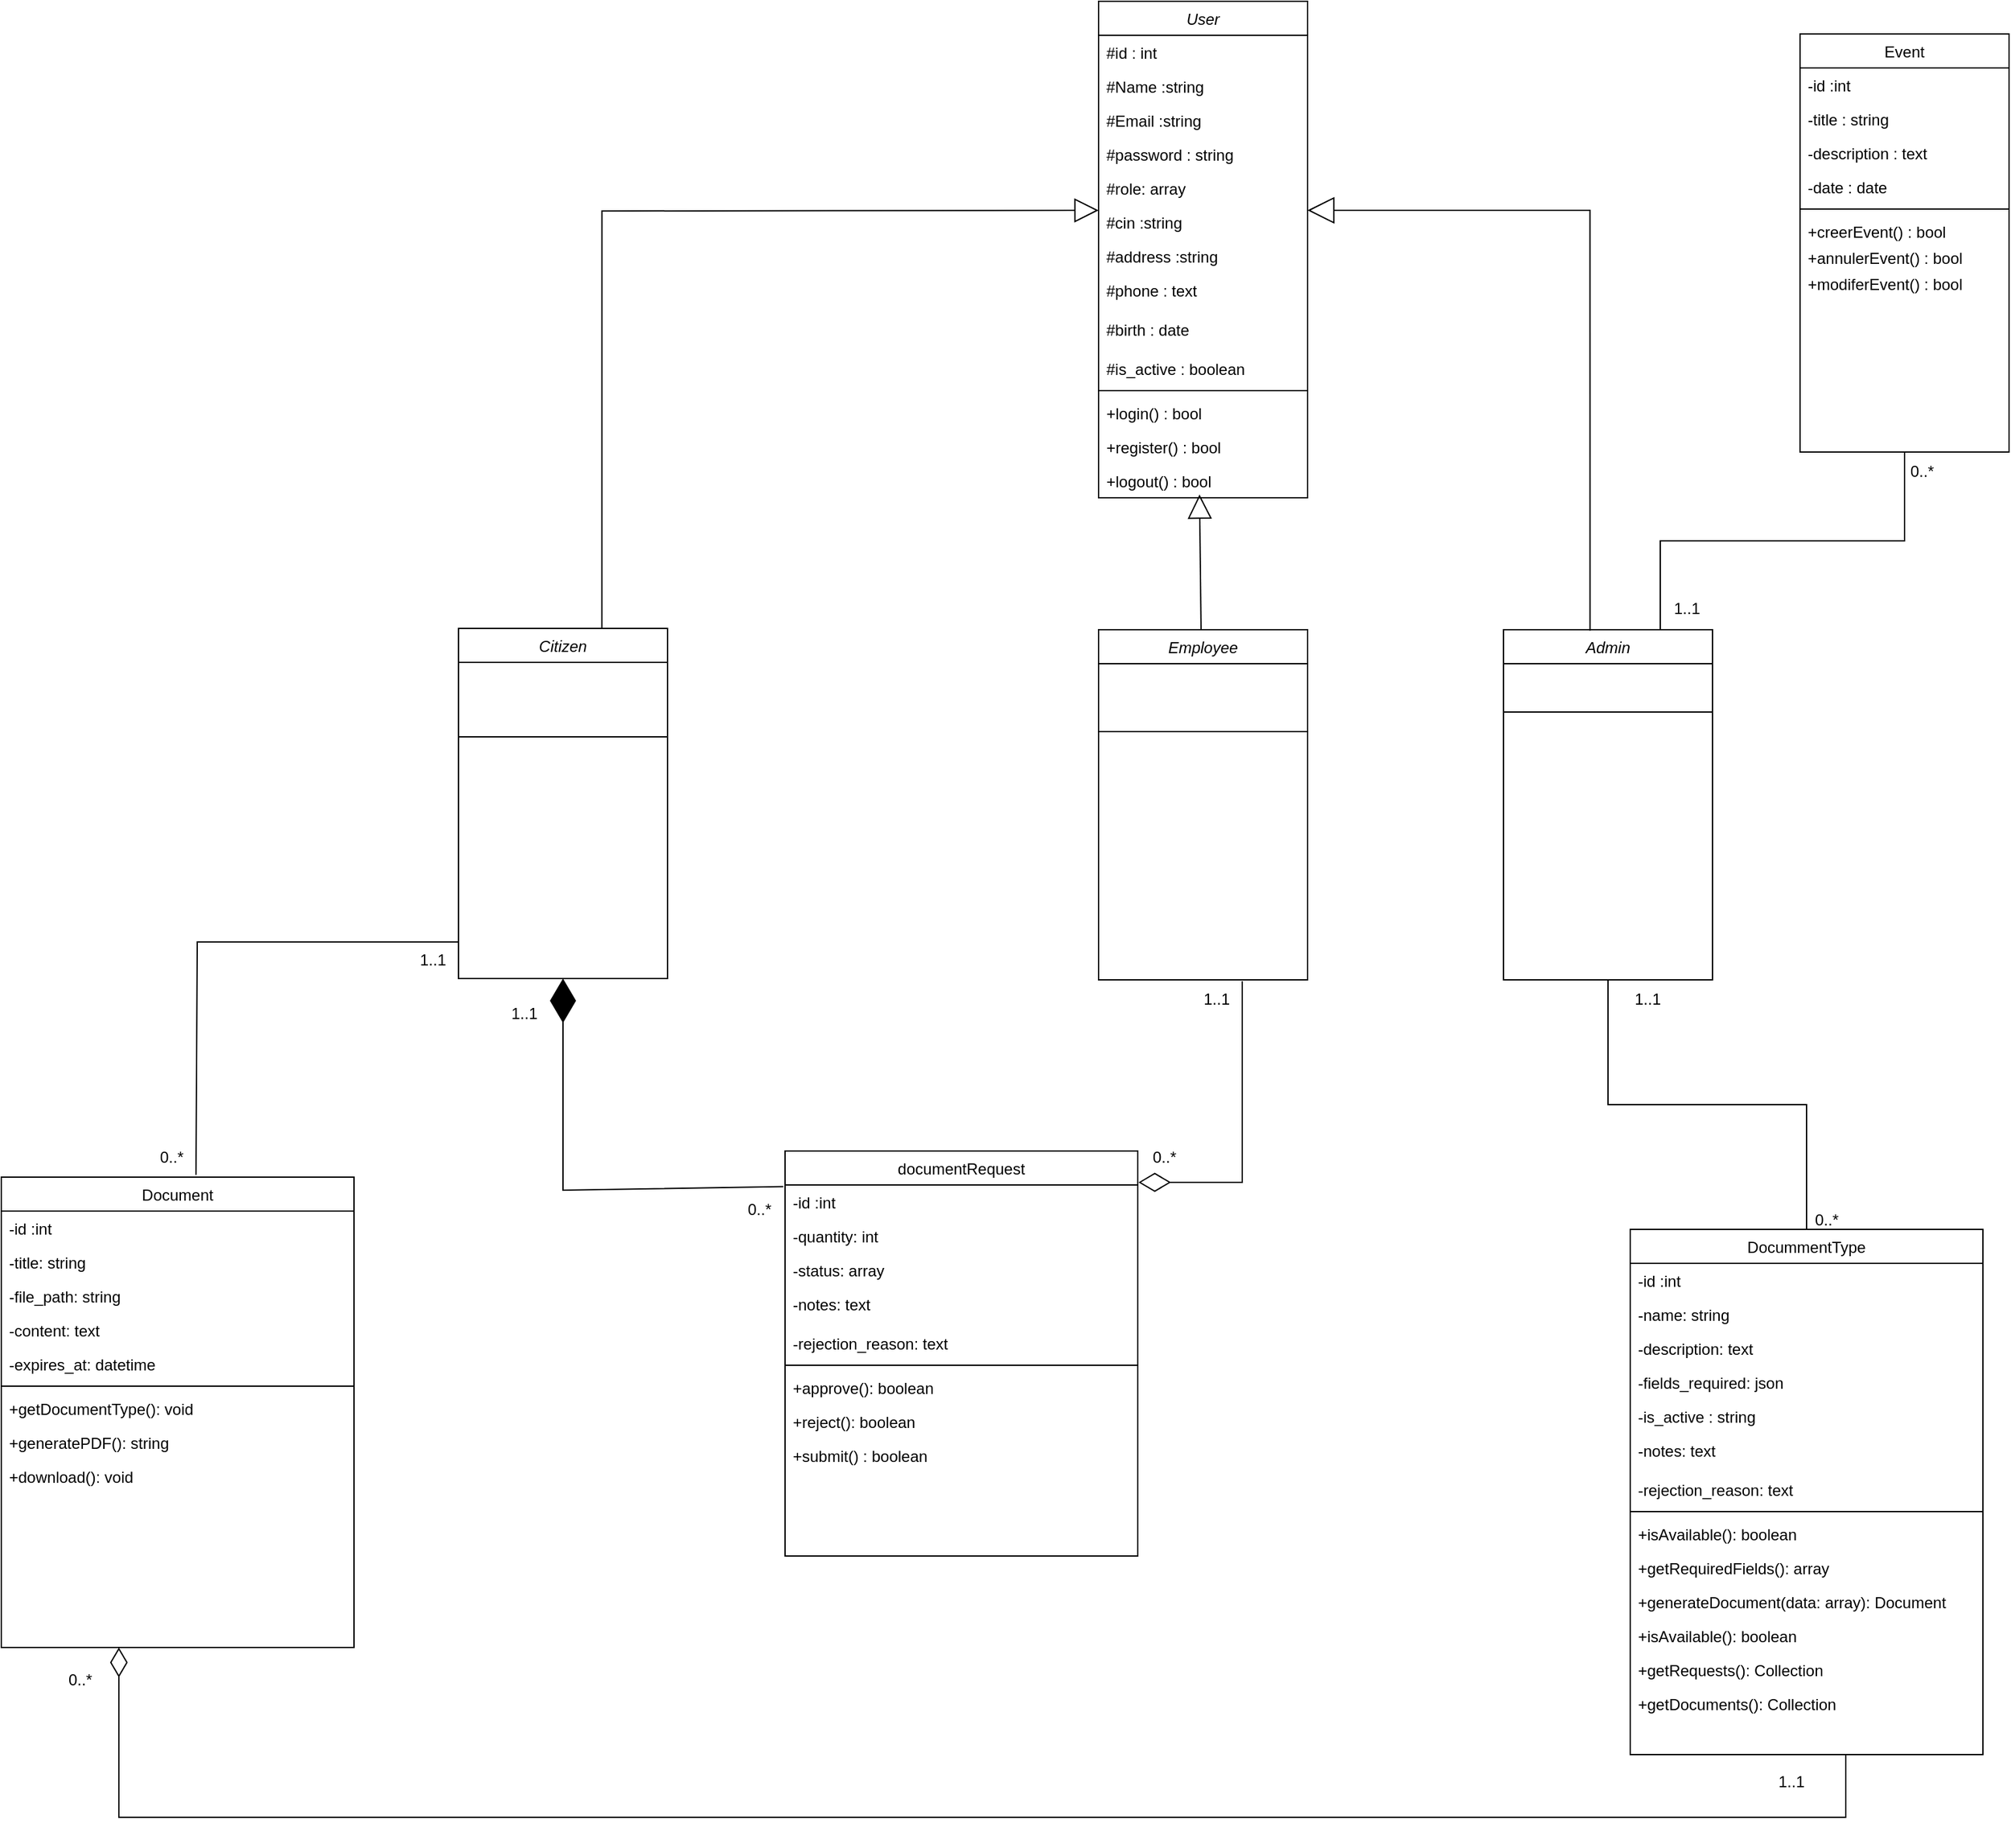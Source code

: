 <mxfile version="26.2.15">
  <diagram id="C5RBs43oDa-KdzZeNtuy" name="Page-1">
    <mxGraphModel dx="3996" dy="1869" grid="1" gridSize="10" guides="1" tooltips="1" connect="1" arrows="1" fold="1" page="1" pageScale="1" pageWidth="827" pageHeight="1169" math="0" shadow="0">
      <root>
        <mxCell id="WIyWlLk6GJQsqaUBKTNV-0" />
        <mxCell id="WIyWlLk6GJQsqaUBKTNV-1" parent="WIyWlLk6GJQsqaUBKTNV-0" />
        <mxCell id="zkfFHV4jXpPFQw0GAbJ--0" value="User" style="swimlane;fontStyle=2;align=center;verticalAlign=top;childLayout=stackLayout;horizontal=1;startSize=26;horizontalStack=0;resizeParent=1;resizeLast=0;collapsible=1;marginBottom=0;rounded=0;shadow=0;strokeWidth=1;" parent="WIyWlLk6GJQsqaUBKTNV-1" vertex="1">
          <mxGeometry x="62" y="240" width="160" height="380" as="geometry">
            <mxRectangle x="230" y="140" width="160" height="26" as="alternateBounds" />
          </mxGeometry>
        </mxCell>
        <mxCell id="zkfFHV4jXpPFQw0GAbJ--1" value="#id : int" style="text;align=left;verticalAlign=top;spacingLeft=4;spacingRight=4;overflow=hidden;rotatable=0;points=[[0,0.5],[1,0.5]];portConstraint=eastwest;" parent="zkfFHV4jXpPFQw0GAbJ--0" vertex="1">
          <mxGeometry y="26" width="160" height="26" as="geometry" />
        </mxCell>
        <mxCell id="ag1lQDkfpdhVlCk6B-0z-128" value="#Name :string" style="text;align=left;verticalAlign=top;spacingLeft=4;spacingRight=4;overflow=hidden;rotatable=0;points=[[0,0.5],[1,0.5]];portConstraint=eastwest;" parent="zkfFHV4jXpPFQw0GAbJ--0" vertex="1">
          <mxGeometry y="52" width="160" height="26" as="geometry" />
        </mxCell>
        <mxCell id="ag1lQDkfpdhVlCk6B-0z-3" value="#Email :string" style="text;align=left;verticalAlign=top;spacingLeft=4;spacingRight=4;overflow=hidden;rotatable=0;points=[[0,0.5],[1,0.5]];portConstraint=eastwest;rounded=0;shadow=0;html=0;" parent="zkfFHV4jXpPFQw0GAbJ--0" vertex="1">
          <mxGeometry y="78" width="160" height="26" as="geometry" />
        </mxCell>
        <mxCell id="ag1lQDkfpdhVlCk6B-0z-4" value="#password : string" style="text;align=left;verticalAlign=top;spacingLeft=4;spacingRight=4;overflow=hidden;rotatable=0;points=[[0,0.5],[1,0.5]];portConstraint=eastwest;rounded=0;shadow=0;html=0;" parent="zkfFHV4jXpPFQw0GAbJ--0" vertex="1">
          <mxGeometry y="104" width="160" height="26" as="geometry" />
        </mxCell>
        <mxCell id="ag1lQDkfpdhVlCk6B-0z-127" value="#role: array" style="text;align=left;verticalAlign=top;spacingLeft=4;spacingRight=4;overflow=hidden;rotatable=0;points=[[0,0.5],[1,0.5]];portConstraint=eastwest;rounded=0;shadow=0;html=0;" parent="zkfFHV4jXpPFQw0GAbJ--0" vertex="1">
          <mxGeometry y="130" width="160" height="26" as="geometry" />
        </mxCell>
        <mxCell id="ftbMH1nV_2yftTIVsVUq-0" value="#cin :string" style="text;align=left;verticalAlign=top;spacingLeft=4;spacingRight=4;overflow=hidden;rotatable=0;points=[[0,0.5],[1,0.5]];portConstraint=eastwest;" vertex="1" parent="zkfFHV4jXpPFQw0GAbJ--0">
          <mxGeometry y="156" width="160" height="26" as="geometry" />
        </mxCell>
        <mxCell id="ftbMH1nV_2yftTIVsVUq-1" value="#address :string" style="text;align=left;verticalAlign=top;spacingLeft=4;spacingRight=4;overflow=hidden;rotatable=0;points=[[0,0.5],[1,0.5]];portConstraint=eastwest;" vertex="1" parent="zkfFHV4jXpPFQw0GAbJ--0">
          <mxGeometry y="182" width="160" height="26" as="geometry" />
        </mxCell>
        <mxCell id="ftbMH1nV_2yftTIVsVUq-3" value="#phone : text " style="text;align=left;verticalAlign=top;spacingLeft=4;spacingRight=4;overflow=hidden;rotatable=0;points=[[0,0.5],[1,0.5]];portConstraint=eastwest;" vertex="1" parent="zkfFHV4jXpPFQw0GAbJ--0">
          <mxGeometry y="208" width="160" height="30" as="geometry" />
        </mxCell>
        <mxCell id="ftbMH1nV_2yftTIVsVUq-2" value="#birth : date " style="text;align=left;verticalAlign=top;spacingLeft=4;spacingRight=4;overflow=hidden;rotatable=0;points=[[0,0.5],[1,0.5]];portConstraint=eastwest;" vertex="1" parent="zkfFHV4jXpPFQw0GAbJ--0">
          <mxGeometry y="238" width="160" height="30" as="geometry" />
        </mxCell>
        <mxCell id="zkfFHV4jXpPFQw0GAbJ--3" value="#is_active : boolean" style="text;align=left;verticalAlign=top;spacingLeft=4;spacingRight=4;overflow=hidden;rotatable=0;points=[[0,0.5],[1,0.5]];portConstraint=eastwest;rounded=0;shadow=0;html=0;" parent="zkfFHV4jXpPFQw0GAbJ--0" vertex="1">
          <mxGeometry y="268" width="160" height="26" as="geometry" />
        </mxCell>
        <mxCell id="zkfFHV4jXpPFQw0GAbJ--4" value="" style="line;html=1;strokeWidth=1;align=left;verticalAlign=middle;spacingTop=-1;spacingLeft=3;spacingRight=3;rotatable=0;labelPosition=right;points=[];portConstraint=eastwest;" parent="zkfFHV4jXpPFQw0GAbJ--0" vertex="1">
          <mxGeometry y="294" width="160" height="8" as="geometry" />
        </mxCell>
        <mxCell id="zkfFHV4jXpPFQw0GAbJ--5" value="+login() : bool" style="text;align=left;verticalAlign=top;spacingLeft=4;spacingRight=4;overflow=hidden;rotatable=0;points=[[0,0.5],[1,0.5]];portConstraint=eastwest;" parent="zkfFHV4jXpPFQw0GAbJ--0" vertex="1">
          <mxGeometry y="302" width="160" height="26" as="geometry" />
        </mxCell>
        <mxCell id="ag1lQDkfpdhVlCk6B-0z-0" value="+register() : bool" style="text;align=left;verticalAlign=top;spacingLeft=4;spacingRight=4;overflow=hidden;rotatable=0;points=[[0,0.5],[1,0.5]];portConstraint=eastwest;rounded=0;shadow=0;html=0;" parent="zkfFHV4jXpPFQw0GAbJ--0" vertex="1">
          <mxGeometry y="328" width="160" height="26" as="geometry" />
        </mxCell>
        <mxCell id="ftbMH1nV_2yftTIVsVUq-6" value="+logout() : bool" style="text;align=left;verticalAlign=top;spacingLeft=4;spacingRight=4;overflow=hidden;rotatable=0;points=[[0,0.5],[1,0.5]];portConstraint=eastwest;rounded=0;shadow=0;html=0;" vertex="1" parent="zkfFHV4jXpPFQw0GAbJ--0">
          <mxGeometry y="354" width="160" height="26" as="geometry" />
        </mxCell>
        <mxCell id="ag1lQDkfpdhVlCk6B-0z-21" value="Event" style="swimlane;fontStyle=0;align=center;verticalAlign=top;childLayout=stackLayout;horizontal=1;startSize=26;horizontalStack=0;resizeParent=1;resizeLast=0;collapsible=1;marginBottom=0;rounded=0;shadow=0;strokeWidth=1;" parent="WIyWlLk6GJQsqaUBKTNV-1" vertex="1">
          <mxGeometry x="599" y="265" width="160" height="320" as="geometry">
            <mxRectangle x="340" y="380" width="170" height="26" as="alternateBounds" />
          </mxGeometry>
        </mxCell>
        <mxCell id="ag1lQDkfpdhVlCk6B-0z-22" value="-id :int" style="text;align=left;verticalAlign=top;spacingLeft=4;spacingRight=4;overflow=hidden;rotatable=0;points=[[0,0.5],[1,0.5]];portConstraint=eastwest;" parent="ag1lQDkfpdhVlCk6B-0z-21" vertex="1">
          <mxGeometry y="26" width="160" height="26" as="geometry" />
        </mxCell>
        <mxCell id="ag1lQDkfpdhVlCk6B-0z-23" value="-title : string" style="text;align=left;verticalAlign=top;spacingLeft=4;spacingRight=4;overflow=hidden;rotatable=0;points=[[0,0.5],[1,0.5]];portConstraint=eastwest;" parent="ag1lQDkfpdhVlCk6B-0z-21" vertex="1">
          <mxGeometry y="52" width="160" height="26" as="geometry" />
        </mxCell>
        <mxCell id="ag1lQDkfpdhVlCk6B-0z-24" value="-description : text" style="text;align=left;verticalAlign=top;spacingLeft=4;spacingRight=4;overflow=hidden;rotatable=0;points=[[0,0.5],[1,0.5]];portConstraint=eastwest;" parent="ag1lQDkfpdhVlCk6B-0z-21" vertex="1">
          <mxGeometry y="78" width="160" height="26" as="geometry" />
        </mxCell>
        <mxCell id="ag1lQDkfpdhVlCk6B-0z-25" value="-date : date" style="text;align=left;verticalAlign=top;spacingLeft=4;spacingRight=4;overflow=hidden;rotatable=0;points=[[0,0.5],[1,0.5]];portConstraint=eastwest;" parent="ag1lQDkfpdhVlCk6B-0z-21" vertex="1">
          <mxGeometry y="104" width="160" height="26" as="geometry" />
        </mxCell>
        <mxCell id="ag1lQDkfpdhVlCk6B-0z-29" value="" style="line;html=1;strokeWidth=1;align=left;verticalAlign=middle;spacingTop=-1;spacingLeft=3;spacingRight=3;rotatable=0;labelPosition=right;points=[];portConstraint=eastwest;" parent="ag1lQDkfpdhVlCk6B-0z-21" vertex="1">
          <mxGeometry y="130" width="160" height="8" as="geometry" />
        </mxCell>
        <mxCell id="ag1lQDkfpdhVlCk6B-0z-30" value="+creerEvent() : bool" style="text;align=left;verticalAlign=top;spacingLeft=4;spacingRight=4;overflow=hidden;rotatable=0;points=[[0,0.5],[1,0.5]];portConstraint=eastwest;rounded=0;shadow=0;html=0;" parent="ag1lQDkfpdhVlCk6B-0z-21" vertex="1">
          <mxGeometry y="138" width="160" height="20" as="geometry" />
        </mxCell>
        <mxCell id="ag1lQDkfpdhVlCk6B-0z-35" value="+annulerEvent() : bool" style="text;align=left;verticalAlign=top;spacingLeft=4;spacingRight=4;overflow=hidden;rotatable=0;points=[[0,0.5],[1,0.5]];portConstraint=eastwest;rounded=0;shadow=0;html=0;" parent="ag1lQDkfpdhVlCk6B-0z-21" vertex="1">
          <mxGeometry y="158" width="160" height="20" as="geometry" />
        </mxCell>
        <mxCell id="ag1lQDkfpdhVlCk6B-0z-36" value="+modiferEvent() : bool" style="text;align=left;verticalAlign=top;spacingLeft=4;spacingRight=4;overflow=hidden;rotatable=0;points=[[0,0.5],[1,0.5]];portConstraint=eastwest;rounded=0;shadow=0;html=0;" parent="ag1lQDkfpdhVlCk6B-0z-21" vertex="1">
          <mxGeometry y="178" width="160" height="20" as="geometry" />
        </mxCell>
        <mxCell id="ag1lQDkfpdhVlCk6B-0z-31" value="" style="endArrow=none;endSize=23;endFill=1;shadow=0;strokeWidth=1;rounded=0;curved=0;edgeStyle=elbowEdgeStyle;elbow=vertical;startFill=0;entryX=0.75;entryY=0;entryDx=0;entryDy=0;startSize=24;startArrow=none;sourcePerimeterSpacing=0;" parent="WIyWlLk6GJQsqaUBKTNV-1" source="ag1lQDkfpdhVlCk6B-0z-21" target="ag1lQDkfpdhVlCk6B-0z-162" edge="1">
          <mxGeometry width="160" relative="1" as="geometry">
            <mxPoint x="279" y="453" as="sourcePoint" />
            <mxPoint x="449" y="321" as="targetPoint" />
          </mxGeometry>
        </mxCell>
        <mxCell id="ag1lQDkfpdhVlCk6B-0z-51" value="documentRequest" style="swimlane;fontStyle=0;align=center;verticalAlign=top;childLayout=stackLayout;horizontal=1;startSize=26;horizontalStack=0;resizeParent=1;resizeLast=0;collapsible=1;marginBottom=0;rounded=0;shadow=0;strokeWidth=1;" parent="WIyWlLk6GJQsqaUBKTNV-1" vertex="1">
          <mxGeometry x="-178" y="1120" width="270" height="310" as="geometry">
            <mxRectangle x="340" y="380" width="170" height="26" as="alternateBounds" />
          </mxGeometry>
        </mxCell>
        <mxCell id="ag1lQDkfpdhVlCk6B-0z-52" value="-id :int" style="text;align=left;verticalAlign=top;spacingLeft=4;spacingRight=4;overflow=hidden;rotatable=0;points=[[0,0.5],[1,0.5]];portConstraint=eastwest;" parent="ag1lQDkfpdhVlCk6B-0z-51" vertex="1">
          <mxGeometry y="26" width="270" height="26" as="geometry" />
        </mxCell>
        <mxCell id="ag1lQDkfpdhVlCk6B-0z-55" value="-quantity: int&#xa;" style="text;align=left;verticalAlign=top;spacingLeft=4;spacingRight=4;overflow=hidden;rotatable=0;points=[[0,0.5],[1,0.5]];portConstraint=eastwest;" parent="ag1lQDkfpdhVlCk6B-0z-51" vertex="1">
          <mxGeometry y="52" width="270" height="26" as="geometry" />
        </mxCell>
        <mxCell id="ag1lQDkfpdhVlCk6B-0z-56" value="-status: array&#xa;" style="text;align=left;verticalAlign=top;spacingLeft=4;spacingRight=4;overflow=hidden;rotatable=0;points=[[0,0.5],[1,0.5]];portConstraint=eastwest;" parent="ag1lQDkfpdhVlCk6B-0z-51" vertex="1">
          <mxGeometry y="78" width="270" height="26" as="geometry" />
        </mxCell>
        <mxCell id="ag1lQDkfpdhVlCk6B-0z-57" value="-notes: text&#xa;" style="text;align=left;verticalAlign=top;spacingLeft=4;spacingRight=4;overflow=hidden;rotatable=0;points=[[0,0.5],[1,0.5]];portConstraint=eastwest;" parent="ag1lQDkfpdhVlCk6B-0z-51" vertex="1">
          <mxGeometry y="104" width="270" height="30" as="geometry" />
        </mxCell>
        <mxCell id="ag1lQDkfpdhVlCk6B-0z-65" value="-rejection_reason: text " style="text;align=left;verticalAlign=top;spacingLeft=4;spacingRight=4;overflow=hidden;rotatable=0;points=[[0,0.5],[1,0.5]];portConstraint=eastwest;" parent="ag1lQDkfpdhVlCk6B-0z-51" vertex="1">
          <mxGeometry y="134" width="270" height="26" as="geometry" />
        </mxCell>
        <mxCell id="ag1lQDkfpdhVlCk6B-0z-59" value="" style="line;html=1;strokeWidth=1;align=left;verticalAlign=middle;spacingTop=-1;spacingLeft=3;spacingRight=3;rotatable=0;labelPosition=right;points=[];portConstraint=eastwest;" parent="ag1lQDkfpdhVlCk6B-0z-51" vertex="1">
          <mxGeometry y="160" width="270" height="8" as="geometry" />
        </mxCell>
        <mxCell id="ag1lQDkfpdhVlCk6B-0z-66" value="+approve(): boolean&#xa;&#xa;" style="text;align=left;verticalAlign=top;spacingLeft=4;spacingRight=4;overflow=hidden;rotatable=0;points=[[0,0.5],[1,0.5]];portConstraint=eastwest;" parent="ag1lQDkfpdhVlCk6B-0z-51" vertex="1">
          <mxGeometry y="168" width="270" height="26" as="geometry" />
        </mxCell>
        <mxCell id="ag1lQDkfpdhVlCk6B-0z-64" value="+reject(): boolean " style="text;align=left;verticalAlign=top;spacingLeft=4;spacingRight=4;overflow=hidden;rotatable=0;points=[[0,0.5],[1,0.5]];portConstraint=eastwest;" parent="ag1lQDkfpdhVlCk6B-0z-51" vertex="1">
          <mxGeometry y="194" width="270" height="26" as="geometry" />
        </mxCell>
        <mxCell id="ag1lQDkfpdhVlCk6B-0z-197" value="+submit() : boolean" style="text;align=left;verticalAlign=top;spacingLeft=4;spacingRight=4;overflow=hidden;rotatable=0;points=[[0,0.5],[1,0.5]];portConstraint=eastwest;" parent="ag1lQDkfpdhVlCk6B-0z-51" vertex="1">
          <mxGeometry y="220" width="270" height="26" as="geometry" />
        </mxCell>
        <mxCell id="ag1lQDkfpdhVlCk6B-0z-67" value="DocummentType" style="swimlane;fontStyle=0;align=center;verticalAlign=top;childLayout=stackLayout;horizontal=1;startSize=26;horizontalStack=0;resizeParent=1;resizeLast=0;collapsible=1;marginBottom=0;rounded=0;shadow=0;strokeWidth=1;" parent="WIyWlLk6GJQsqaUBKTNV-1" vertex="1">
          <mxGeometry x="469" y="1180" width="270" height="402" as="geometry">
            <mxRectangle x="340" y="380" width="170" height="26" as="alternateBounds" />
          </mxGeometry>
        </mxCell>
        <mxCell id="ag1lQDkfpdhVlCk6B-0z-68" value="-id :int" style="text;align=left;verticalAlign=top;spacingLeft=4;spacingRight=4;overflow=hidden;rotatable=0;points=[[0,0.5],[1,0.5]];portConstraint=eastwest;" parent="ag1lQDkfpdhVlCk6B-0z-67" vertex="1">
          <mxGeometry y="26" width="270" height="26" as="geometry" />
        </mxCell>
        <mxCell id="ag1lQDkfpdhVlCk6B-0z-69" value="-name: string&#xa;" style="text;align=left;verticalAlign=top;spacingLeft=4;spacingRight=4;overflow=hidden;rotatable=0;points=[[0,0.5],[1,0.5]];portConstraint=eastwest;" parent="ag1lQDkfpdhVlCk6B-0z-67" vertex="1">
          <mxGeometry y="52" width="270" height="26" as="geometry" />
        </mxCell>
        <mxCell id="ag1lQDkfpdhVlCk6B-0z-70" value="-description: text " style="text;align=left;verticalAlign=top;spacingLeft=4;spacingRight=4;overflow=hidden;rotatable=0;points=[[0,0.5],[1,0.5]];portConstraint=eastwest;" parent="ag1lQDkfpdhVlCk6B-0z-67" vertex="1">
          <mxGeometry y="78" width="270" height="26" as="geometry" />
        </mxCell>
        <mxCell id="ag1lQDkfpdhVlCk6B-0z-71" value="-fields_required: json " style="text;align=left;verticalAlign=top;spacingLeft=4;spacingRight=4;overflow=hidden;rotatable=0;points=[[0,0.5],[1,0.5]];portConstraint=eastwest;" parent="ag1lQDkfpdhVlCk6B-0z-67" vertex="1">
          <mxGeometry y="104" width="270" height="26" as="geometry" />
        </mxCell>
        <mxCell id="ag1lQDkfpdhVlCk6B-0z-72" value="-is_active : string&#xa;" style="text;align=left;verticalAlign=top;spacingLeft=4;spacingRight=4;overflow=hidden;rotatable=0;points=[[0,0.5],[1,0.5]];portConstraint=eastwest;" parent="ag1lQDkfpdhVlCk6B-0z-67" vertex="1">
          <mxGeometry y="130" width="270" height="26" as="geometry" />
        </mxCell>
        <mxCell id="ag1lQDkfpdhVlCk6B-0z-73" value="-notes: text&#xa;" style="text;align=left;verticalAlign=top;spacingLeft=4;spacingRight=4;overflow=hidden;rotatable=0;points=[[0,0.5],[1,0.5]];portConstraint=eastwest;" parent="ag1lQDkfpdhVlCk6B-0z-67" vertex="1">
          <mxGeometry y="156" width="270" height="30" as="geometry" />
        </mxCell>
        <mxCell id="ag1lQDkfpdhVlCk6B-0z-74" value="-rejection_reason: text " style="text;align=left;verticalAlign=top;spacingLeft=4;spacingRight=4;overflow=hidden;rotatable=0;points=[[0,0.5],[1,0.5]];portConstraint=eastwest;" parent="ag1lQDkfpdhVlCk6B-0z-67" vertex="1">
          <mxGeometry y="186" width="270" height="26" as="geometry" />
        </mxCell>
        <mxCell id="ag1lQDkfpdhVlCk6B-0z-75" value="" style="line;html=1;strokeWidth=1;align=left;verticalAlign=middle;spacingTop=-1;spacingLeft=3;spacingRight=3;rotatable=0;labelPosition=right;points=[];portConstraint=eastwest;" parent="ag1lQDkfpdhVlCk6B-0z-67" vertex="1">
          <mxGeometry y="212" width="270" height="8" as="geometry" />
        </mxCell>
        <mxCell id="ag1lQDkfpdhVlCk6B-0z-76" value="+isAvailable(): boolean " style="text;align=left;verticalAlign=top;spacingLeft=4;spacingRight=4;overflow=hidden;rotatable=0;points=[[0,0.5],[1,0.5]];portConstraint=eastwest;" parent="ag1lQDkfpdhVlCk6B-0z-67" vertex="1">
          <mxGeometry y="220" width="270" height="26" as="geometry" />
        </mxCell>
        <mxCell id="ag1lQDkfpdhVlCk6B-0z-77" value="+getRequiredFields(): array&#xa;&#xa;" style="text;align=left;verticalAlign=top;spacingLeft=4;spacingRight=4;overflow=hidden;rotatable=0;points=[[0,0.5],[1,0.5]];portConstraint=eastwest;" parent="ag1lQDkfpdhVlCk6B-0z-67" vertex="1">
          <mxGeometry y="246" width="270" height="26" as="geometry" />
        </mxCell>
        <mxCell id="ag1lQDkfpdhVlCk6B-0z-78" value="+generateDocument(data: array): Document&#xa;" style="text;align=left;verticalAlign=top;spacingLeft=4;spacingRight=4;overflow=hidden;rotatable=0;points=[[0,0.5],[1,0.5]];portConstraint=eastwest;" parent="ag1lQDkfpdhVlCk6B-0z-67" vertex="1">
          <mxGeometry y="272" width="270" height="26" as="geometry" />
        </mxCell>
        <mxCell id="ag1lQDkfpdhVlCk6B-0z-79" value="+isAvailable(): boolean " style="text;align=left;verticalAlign=top;spacingLeft=4;spacingRight=4;overflow=hidden;rotatable=0;points=[[0,0.5],[1,0.5]];portConstraint=eastwest;" parent="ag1lQDkfpdhVlCk6B-0z-67" vertex="1">
          <mxGeometry y="298" width="270" height="26" as="geometry" />
        </mxCell>
        <mxCell id="ag1lQDkfpdhVlCk6B-0z-80" value="+getRequests(): Collection " style="text;align=left;verticalAlign=top;spacingLeft=4;spacingRight=4;overflow=hidden;rotatable=0;points=[[0,0.5],[1,0.5]];portConstraint=eastwest;" parent="ag1lQDkfpdhVlCk6B-0z-67" vertex="1">
          <mxGeometry y="324" width="270" height="26" as="geometry" />
        </mxCell>
        <mxCell id="ag1lQDkfpdhVlCk6B-0z-81" value="+getDocuments(): Collection " style="text;align=left;verticalAlign=top;spacingLeft=4;spacingRight=4;overflow=hidden;rotatable=0;points=[[0,0.5],[1,0.5]];portConstraint=eastwest;" parent="ag1lQDkfpdhVlCk6B-0z-67" vertex="1">
          <mxGeometry y="350" width="270" height="26" as="geometry" />
        </mxCell>
        <mxCell id="ag1lQDkfpdhVlCk6B-0z-98" value="Document" style="swimlane;fontStyle=0;align=center;verticalAlign=top;childLayout=stackLayout;horizontal=1;startSize=26;horizontalStack=0;resizeParent=1;resizeLast=0;collapsible=1;marginBottom=0;rounded=0;shadow=0;strokeWidth=1;" parent="WIyWlLk6GJQsqaUBKTNV-1" vertex="1">
          <mxGeometry x="-778" y="1140" width="270" height="360" as="geometry">
            <mxRectangle x="340" y="380" width="170" height="26" as="alternateBounds" />
          </mxGeometry>
        </mxCell>
        <mxCell id="ag1lQDkfpdhVlCk6B-0z-99" value="-id :int" style="text;align=left;verticalAlign=top;spacingLeft=4;spacingRight=4;overflow=hidden;rotatable=0;points=[[0,0.5],[1,0.5]];portConstraint=eastwest;" parent="ag1lQDkfpdhVlCk6B-0z-98" vertex="1">
          <mxGeometry y="26" width="270" height="26" as="geometry" />
        </mxCell>
        <mxCell id="ag1lQDkfpdhVlCk6B-0z-100" value="-title: string&#xa;" style="text;align=left;verticalAlign=top;spacingLeft=4;spacingRight=4;overflow=hidden;rotatable=0;points=[[0,0.5],[1,0.5]];portConstraint=eastwest;" parent="ag1lQDkfpdhVlCk6B-0z-98" vertex="1">
          <mxGeometry y="52" width="270" height="26" as="geometry" />
        </mxCell>
        <mxCell id="ag1lQDkfpdhVlCk6B-0z-102" value="-file_path: string " style="text;align=left;verticalAlign=top;spacingLeft=4;spacingRight=4;overflow=hidden;rotatable=0;points=[[0,0.5],[1,0.5]];portConstraint=eastwest;" parent="ag1lQDkfpdhVlCk6B-0z-98" vertex="1">
          <mxGeometry y="78" width="270" height="26" as="geometry" />
        </mxCell>
        <mxCell id="ag1lQDkfpdhVlCk6B-0z-103" value="-content: text " style="text;align=left;verticalAlign=top;spacingLeft=4;spacingRight=4;overflow=hidden;rotatable=0;points=[[0,0.5],[1,0.5]];portConstraint=eastwest;" parent="ag1lQDkfpdhVlCk6B-0z-98" vertex="1">
          <mxGeometry y="104" width="270" height="26" as="geometry" />
        </mxCell>
        <mxCell id="ag1lQDkfpdhVlCk6B-0z-105" value="-expires_at: datetime&#xa;" style="text;align=left;verticalAlign=top;spacingLeft=4;spacingRight=4;overflow=hidden;rotatable=0;points=[[0,0.5],[1,0.5]];portConstraint=eastwest;" parent="ag1lQDkfpdhVlCk6B-0z-98" vertex="1">
          <mxGeometry y="130" width="270" height="26" as="geometry" />
        </mxCell>
        <mxCell id="ag1lQDkfpdhVlCk6B-0z-106" value="" style="line;html=1;strokeWidth=1;align=left;verticalAlign=middle;spacingTop=-1;spacingLeft=3;spacingRight=3;rotatable=0;labelPosition=right;points=[];portConstraint=eastwest;" parent="ag1lQDkfpdhVlCk6B-0z-98" vertex="1">
          <mxGeometry y="156" width="270" height="8" as="geometry" />
        </mxCell>
        <mxCell id="ag1lQDkfpdhVlCk6B-0z-107" value="+getDocumentType(): void &#xa;" style="text;align=left;verticalAlign=top;spacingLeft=4;spacingRight=4;overflow=hidden;rotatable=0;points=[[0,0.5],[1,0.5]];portConstraint=eastwest;" parent="ag1lQDkfpdhVlCk6B-0z-98" vertex="1">
          <mxGeometry y="164" width="270" height="26" as="geometry" />
        </mxCell>
        <mxCell id="ag1lQDkfpdhVlCk6B-0z-109" value="+generatePDF(): string " style="text;align=left;verticalAlign=top;spacingLeft=4;spacingRight=4;overflow=hidden;rotatable=0;points=[[0,0.5],[1,0.5]];portConstraint=eastwest;" parent="ag1lQDkfpdhVlCk6B-0z-98" vertex="1">
          <mxGeometry y="190" width="270" height="26" as="geometry" />
        </mxCell>
        <mxCell id="ag1lQDkfpdhVlCk6B-0z-110" value="+download(): void&#xa;&#xa;" style="text;align=left;verticalAlign=top;spacingLeft=4;spacingRight=4;overflow=hidden;rotatable=0;points=[[0,0.5],[1,0.5]];portConstraint=eastwest;" parent="ag1lQDkfpdhVlCk6B-0z-98" vertex="1">
          <mxGeometry y="216" width="270" height="26" as="geometry" />
        </mxCell>
        <mxCell id="ag1lQDkfpdhVlCk6B-0z-176" style="rounded=0;orthogonalLoop=1;jettySize=auto;html=1;endArrow=none;startFill=1;startArrow=diamondThin;startSize=31;exitX=0.5;exitY=1;exitDx=0;exitDy=0;entryX=-0.005;entryY=0.048;entryDx=0;entryDy=0;entryPerimeter=0;targetPerimeterSpacing=12;endSize=21;" parent="WIyWlLk6GJQsqaUBKTNV-1" source="ag1lQDkfpdhVlCk6B-0z-129" target="ag1lQDkfpdhVlCk6B-0z-52" edge="1">
          <mxGeometry relative="1" as="geometry">
            <mxPoint x="-188" y="1060" as="sourcePoint" />
            <mxPoint x="-198" y="1280" as="targetPoint" />
            <Array as="points">
              <mxPoint x="-348" y="1150" />
            </Array>
          </mxGeometry>
        </mxCell>
        <mxCell id="ag1lQDkfpdhVlCk6B-0z-129" value="Citizen" style="swimlane;fontStyle=2;align=center;verticalAlign=top;childLayout=stackLayout;horizontal=1;startSize=26;horizontalStack=0;resizeParent=1;resizeLast=0;collapsible=1;marginBottom=0;rounded=0;shadow=0;strokeWidth=1;" parent="WIyWlLk6GJQsqaUBKTNV-1" vertex="1">
          <mxGeometry x="-428" y="720" width="160" height="268" as="geometry">
            <mxRectangle x="-549" y="680" width="160" height="26" as="alternateBounds" />
          </mxGeometry>
        </mxCell>
        <mxCell id="ag1lQDkfpdhVlCk6B-0z-137" value="" style="line;html=1;strokeWidth=1;align=left;verticalAlign=middle;spacingTop=-1;spacingLeft=3;spacingRight=3;rotatable=0;labelPosition=right;points=[];portConstraint=eastwest;" parent="ag1lQDkfpdhVlCk6B-0z-129" vertex="1">
          <mxGeometry y="26" width="160" height="114" as="geometry" />
        </mxCell>
        <mxCell id="ag1lQDkfpdhVlCk6B-0z-179" style="rounded=0;orthogonalLoop=1;jettySize=auto;html=1;entryX=1.002;entryY=-0.077;entryDx=0;entryDy=0;endArrow=diamondThin;startFill=0;entryPerimeter=0;startArrow=none;endFill=0;endSize=22;" parent="WIyWlLk6GJQsqaUBKTNV-1" target="ag1lQDkfpdhVlCk6B-0z-52" edge="1">
          <mxGeometry relative="1" as="geometry">
            <mxPoint x="172" y="990" as="sourcePoint" />
            <mxPoint x="134" y="1540" as="targetPoint" />
            <Array as="points">
              <mxPoint x="172" y="1144" />
            </Array>
          </mxGeometry>
        </mxCell>
        <mxCell id="ag1lQDkfpdhVlCk6B-0z-151" value="Employee" style="swimlane;fontStyle=2;align=center;verticalAlign=top;childLayout=stackLayout;horizontal=1;startSize=26;horizontalStack=0;resizeParent=1;resizeLast=0;collapsible=1;marginBottom=0;rounded=0;shadow=0;strokeWidth=1;" parent="WIyWlLk6GJQsqaUBKTNV-1" vertex="1">
          <mxGeometry x="62" y="721" width="160" height="268" as="geometry">
            <mxRectangle x="-30" y="680" width="160" height="26" as="alternateBounds" />
          </mxGeometry>
        </mxCell>
        <mxCell id="ag1lQDkfpdhVlCk6B-0z-159" value="" style="line;html=1;strokeWidth=1;align=left;verticalAlign=middle;spacingTop=-1;spacingLeft=3;spacingRight=3;rotatable=0;labelPosition=right;points=[];portConstraint=eastwest;" parent="ag1lQDkfpdhVlCk6B-0z-151" vertex="1">
          <mxGeometry y="26" width="160" height="104" as="geometry" />
        </mxCell>
        <mxCell id="ag1lQDkfpdhVlCk6B-0z-177" style="edgeStyle=orthogonalEdgeStyle;rounded=0;orthogonalLoop=1;jettySize=auto;html=1;endArrow=none;startFill=0;startArrow=none;sourcePerimeterSpacing=0;startSize=20;" parent="WIyWlLk6GJQsqaUBKTNV-1" source="ag1lQDkfpdhVlCk6B-0z-162" target="ag1lQDkfpdhVlCk6B-0z-67" edge="1">
          <mxGeometry relative="1" as="geometry" />
        </mxCell>
        <mxCell id="ag1lQDkfpdhVlCk6B-0z-162" value="Admin" style="swimlane;fontStyle=2;align=center;verticalAlign=top;childLayout=stackLayout;horizontal=1;startSize=26;horizontalStack=0;resizeParent=1;resizeLast=0;collapsible=1;marginBottom=0;rounded=0;shadow=0;strokeWidth=1;" parent="WIyWlLk6GJQsqaUBKTNV-1" vertex="1">
          <mxGeometry x="372" y="721" width="160" height="268" as="geometry">
            <mxRectangle x="230" y="140" width="160" height="26" as="alternateBounds" />
          </mxGeometry>
        </mxCell>
        <mxCell id="ag1lQDkfpdhVlCk6B-0z-170" value="" style="line;html=1;strokeWidth=1;align=left;verticalAlign=middle;spacingTop=-1;spacingLeft=3;spacingRight=3;rotatable=0;labelPosition=right;points=[];portConstraint=eastwest;" parent="ag1lQDkfpdhVlCk6B-0z-162" vertex="1">
          <mxGeometry y="26" width="160" height="74" as="geometry" />
        </mxCell>
        <mxCell id="ag1lQDkfpdhVlCk6B-0z-173" style="edgeStyle=orthogonalEdgeStyle;rounded=0;orthogonalLoop=1;jettySize=auto;html=1;entryX=0.414;entryY=0.003;entryDx=0;entryDy=0;entryPerimeter=0;endArrow=none;startFill=0;startArrow=block;endSize=8;startSize=18;" parent="WIyWlLk6GJQsqaUBKTNV-1" source="zkfFHV4jXpPFQw0GAbJ--0" target="ag1lQDkfpdhVlCk6B-0z-162" edge="1">
          <mxGeometry relative="1" as="geometry">
            <Array as="points">
              <mxPoint x="438" y="400" />
            </Array>
          </mxGeometry>
        </mxCell>
        <mxCell id="ag1lQDkfpdhVlCk6B-0z-174" style="rounded=0;orthogonalLoop=1;jettySize=auto;html=1;endArrow=none;startFill=0;startArrow=block;startSize=16;exitX=0.483;exitY=0.903;exitDx=0;exitDy=0;exitPerimeter=0;" parent="WIyWlLk6GJQsqaUBKTNV-1" target="ag1lQDkfpdhVlCk6B-0z-151" edge="1" source="ftbMH1nV_2yftTIVsVUq-6">
          <mxGeometry relative="1" as="geometry">
            <mxPoint x="140" y="630" as="sourcePoint" />
          </mxGeometry>
        </mxCell>
        <mxCell id="ag1lQDkfpdhVlCk6B-0z-175" style="edgeStyle=orthogonalEdgeStyle;rounded=0;orthogonalLoop=1;jettySize=auto;html=1;entryX=0.686;entryY=0.001;entryDx=0;entryDy=0;entryPerimeter=0;endArrow=none;startFill=0;startArrow=block;startSize=16;" parent="WIyWlLk6GJQsqaUBKTNV-1" target="ag1lQDkfpdhVlCk6B-0z-129" edge="1">
          <mxGeometry relative="1" as="geometry">
            <mxPoint x="62" y="400" as="sourcePoint" />
            <mxPoint x="-333.92" y="615" as="targetPoint" />
          </mxGeometry>
        </mxCell>
        <mxCell id="ag1lQDkfpdhVlCk6B-0z-182" value="1..1" style="text;html=1;align=center;verticalAlign=middle;resizable=0;points=[];autosize=1;strokeColor=none;fillColor=none;" parent="WIyWlLk6GJQsqaUBKTNV-1" vertex="1">
          <mxGeometry x="-398" y="1000" width="40" height="30" as="geometry" />
        </mxCell>
        <mxCell id="ag1lQDkfpdhVlCk6B-0z-183" value="0..*" style="text;html=1;align=center;verticalAlign=middle;resizable=0;points=[];autosize=1;strokeColor=none;fillColor=none;" parent="WIyWlLk6GJQsqaUBKTNV-1" vertex="1">
          <mxGeometry x="-218" y="1150" width="40" height="30" as="geometry" />
        </mxCell>
        <mxCell id="ag1lQDkfpdhVlCk6B-0z-185" value="1..1" style="text;html=1;align=center;verticalAlign=middle;resizable=0;points=[];autosize=1;strokeColor=none;fillColor=none;" parent="WIyWlLk6GJQsqaUBKTNV-1" vertex="1">
          <mxGeometry x="-468" y="959" width="40" height="30" as="geometry" />
        </mxCell>
        <mxCell id="ag1lQDkfpdhVlCk6B-0z-186" value="0..*" style="text;html=1;align=center;verticalAlign=middle;resizable=0;points=[];autosize=1;strokeColor=none;fillColor=none;" parent="WIyWlLk6GJQsqaUBKTNV-1" vertex="1">
          <mxGeometry x="-668" y="1110" width="40" height="30" as="geometry" />
        </mxCell>
        <mxCell id="ag1lQDkfpdhVlCk6B-0z-187" value="1..1" style="text;html=1;align=center;verticalAlign=middle;resizable=0;points=[];autosize=1;strokeColor=none;fillColor=none;" parent="WIyWlLk6GJQsqaUBKTNV-1" vertex="1">
          <mxGeometry x="492" y="690" width="40" height="30" as="geometry" />
        </mxCell>
        <mxCell id="ag1lQDkfpdhVlCk6B-0z-188" value="0..*" style="text;html=1;align=center;verticalAlign=middle;resizable=0;points=[];autosize=1;strokeColor=none;fillColor=none;" parent="WIyWlLk6GJQsqaUBKTNV-1" vertex="1">
          <mxGeometry x="672" y="585" width="40" height="30" as="geometry" />
        </mxCell>
        <mxCell id="ag1lQDkfpdhVlCk6B-0z-190" value="" style="rounded=0;orthogonalLoop=1;jettySize=auto;html=1;endArrow=none;startFill=0;exitX=0.552;exitY=-0.005;exitDx=0;exitDy=0;exitPerimeter=0;" parent="WIyWlLk6GJQsqaUBKTNV-1" source="ag1lQDkfpdhVlCk6B-0z-98" edge="1">
          <mxGeometry relative="1" as="geometry">
            <mxPoint x="-506" y="1250" as="sourcePoint" />
            <mxPoint x="-428" y="960" as="targetPoint" />
            <Array as="points">
              <mxPoint x="-628" y="960" />
            </Array>
          </mxGeometry>
        </mxCell>
        <mxCell id="ag1lQDkfpdhVlCk6B-0z-191" value="1..1" style="text;html=1;align=center;verticalAlign=middle;resizable=0;points=[];autosize=1;strokeColor=none;fillColor=none;" parent="WIyWlLk6GJQsqaUBKTNV-1" vertex="1">
          <mxGeometry x="462" y="989" width="40" height="30" as="geometry" />
        </mxCell>
        <mxCell id="ag1lQDkfpdhVlCk6B-0z-192" value="0..*" style="text;html=1;align=center;verticalAlign=middle;resizable=0;points=[];autosize=1;strokeColor=none;fillColor=none;" parent="WIyWlLk6GJQsqaUBKTNV-1" vertex="1">
          <mxGeometry x="599" y="1158" width="40" height="30" as="geometry" />
        </mxCell>
        <mxCell id="5Kl27nLb0D17A_Nc1qtE-50" style="edgeStyle=orthogonalEdgeStyle;rounded=0;orthogonalLoop=1;jettySize=auto;html=1;endArrow=none;startFill=0;startArrow=diamondThin;sourcePerimeterSpacing=0;startSize=20;exitX=0.25;exitY=1;exitDx=0;exitDy=0;entryX=0.5;entryY=1;entryDx=0;entryDy=0;" parent="WIyWlLk6GJQsqaUBKTNV-1" edge="1">
          <mxGeometry relative="1" as="geometry">
            <mxPoint x="-688" y="1500" as="sourcePoint" />
            <mxPoint x="626.5" y="1582" as="targetPoint" />
            <Array as="points">
              <mxPoint x="-688" y="1630" />
              <mxPoint x="634" y="1630" />
              <mxPoint x="634" y="1582" />
            </Array>
          </mxGeometry>
        </mxCell>
        <mxCell id="5Kl27nLb0D17A_Nc1qtE-51" value="0..*" style="text;html=1;align=center;verticalAlign=middle;resizable=0;points=[];autosize=1;strokeColor=none;fillColor=none;" parent="WIyWlLk6GJQsqaUBKTNV-1" vertex="1">
          <mxGeometry x="-738" y="1510" width="40" height="30" as="geometry" />
        </mxCell>
        <mxCell id="5Kl27nLb0D17A_Nc1qtE-53" value="1..1" style="text;html=1;align=center;verticalAlign=middle;resizable=0;points=[];autosize=1;strokeColor=none;fillColor=none;" parent="WIyWlLk6GJQsqaUBKTNV-1" vertex="1">
          <mxGeometry x="572" y="1588" width="40" height="30" as="geometry" />
        </mxCell>
        <mxCell id="ftbMH1nV_2yftTIVsVUq-4" value="1..1" style="text;html=1;align=center;verticalAlign=middle;resizable=0;points=[];autosize=1;strokeColor=none;fillColor=none;" vertex="1" parent="WIyWlLk6GJQsqaUBKTNV-1">
          <mxGeometry x="132" y="989" width="40" height="30" as="geometry" />
        </mxCell>
        <mxCell id="ftbMH1nV_2yftTIVsVUq-5" value="0..*" style="text;html=1;align=center;verticalAlign=middle;resizable=0;points=[];autosize=1;strokeColor=none;fillColor=none;" vertex="1" parent="WIyWlLk6GJQsqaUBKTNV-1">
          <mxGeometry x="92" y="1110" width="40" height="30" as="geometry" />
        </mxCell>
      </root>
    </mxGraphModel>
  </diagram>
</mxfile>
